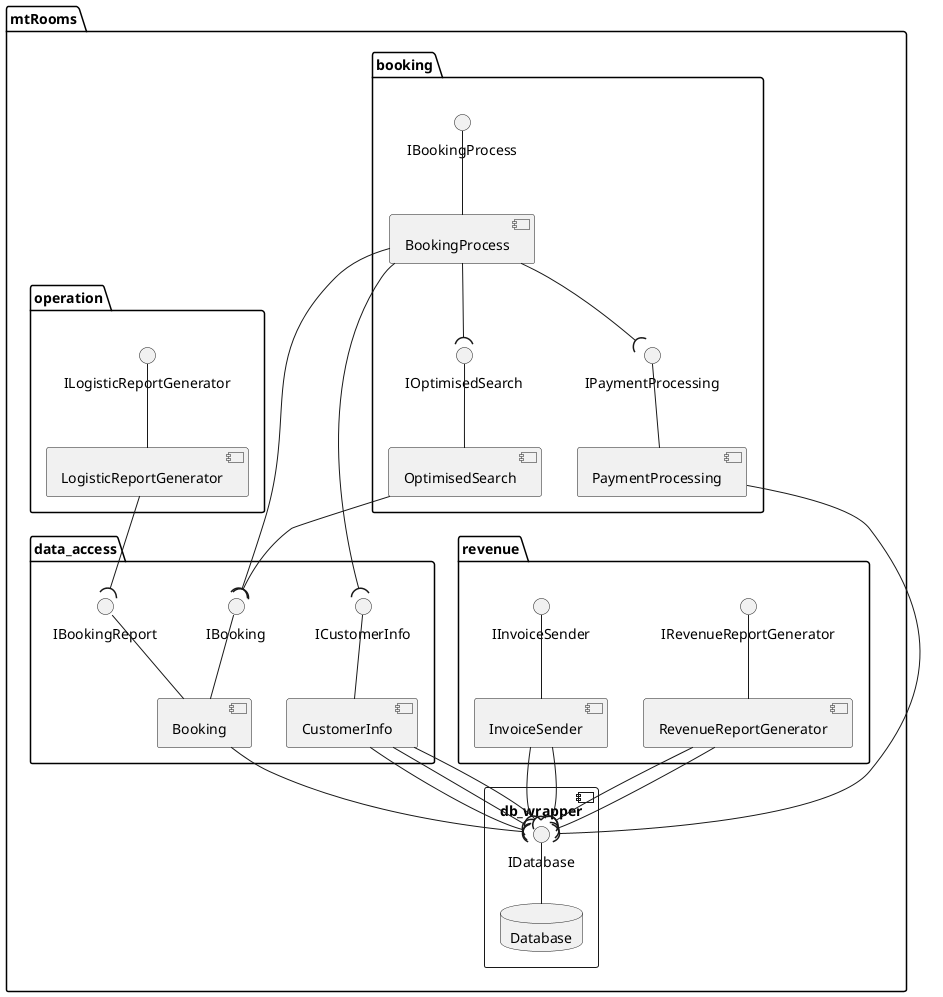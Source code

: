 @startuml

'skinparam linetype ortho
'skinparam linetype polyline

package mtRooms {
    package "booking" {
        interface IBookingProcess
        [BookingProcess]
        interface IOptimisedSearch
        [OptimisedSearch]
        interface IPaymentProcessing
        [PaymentProcessing]

        IBookingProcess -- BookingProcess
        IOptimisedSearch -- OptimisedSearch

        BookingProcess --( IOptimisedSearch
    }

    package "data_access" {
        interface IBooking
        interface IBookingReport
        [Booking]
        interface ICustomerInfo
        [CustomerInfo]

        IBooking -- Booking
        IBookingReport -- Booking
        ICustomerInfo -- CustomerInfo
        IPaymentProcessing -- PaymentProcessing
    }

    package "revenue" {
        [RevenueReportGenerator]
        interface IRevenueReportGenerator
        [InvoiceSender]
        interface IInvoiceSender

        IRevenueReportGenerator -- RevenueReportGenerator
        IInvoiceSender -- InvoiceSender
    }

    package "operation" {
        [LogisticReportGenerator]
        interface ILogisticReportGenerator

        ILogisticReportGenerator -- LogisticReportGenerator
    }

    component db_wrapper {
        interface IDatabase
        database Database

        IDatabase -- Database
    }

    BookingProcess --( IPaymentProcessing
    BookingProcess --( IBooking
    BookingProcess --( ICustomerInfo
    OptimisedSearch --( IBooking

    Booking --( IDatabase
    CustomerInfo --( IDatabase
    CustomerInfo --( IDatabase
    CustomerInfo --( IDatabase

    PaymentProcessing --( IDatabase
    LogisticReportGenerator --( IBookingReport
    InvoiceSender --( IDatabase
    InvoiceSender --( IDatabase
    RevenueReportGenerator --( IDatabase
    RevenueReportGenerator --( IDatabase
}

@enduml